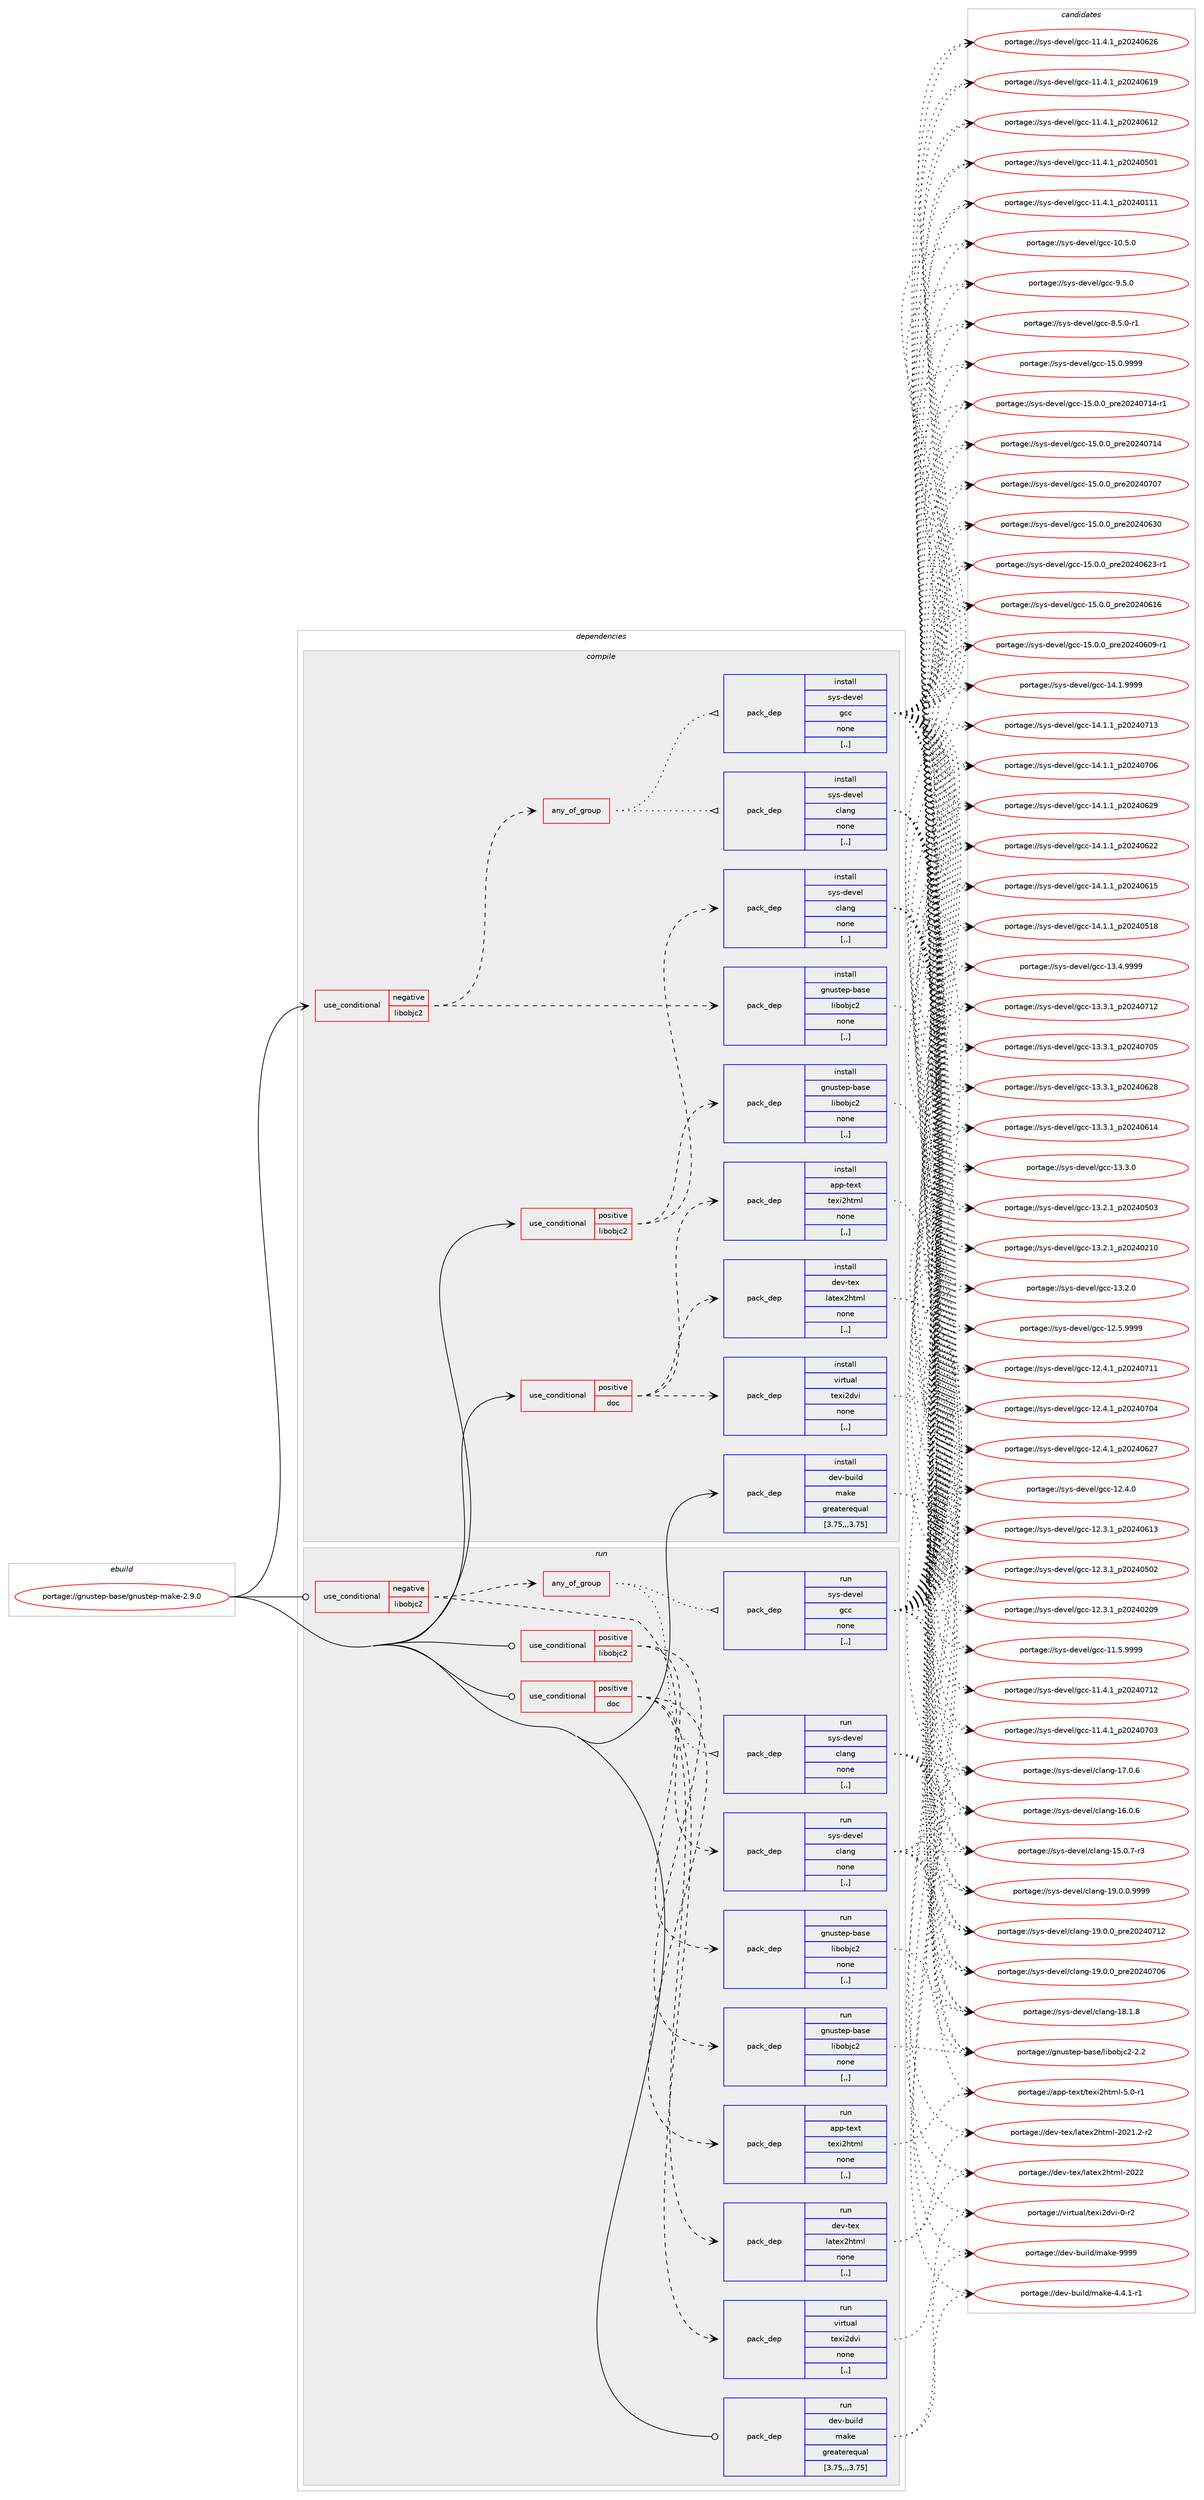 digraph prolog {

# *************
# Graph options
# *************

newrank=true;
concentrate=true;
compound=true;
graph [rankdir=LR,fontname=Helvetica,fontsize=10,ranksep=1.5];#, ranksep=2.5, nodesep=0.2];
edge  [arrowhead=vee];
node  [fontname=Helvetica,fontsize=10];

# **********
# The ebuild
# **********

subgraph cluster_leftcol {
color=gray;
rank=same;
label=<<i>ebuild</i>>;
id [label="portage://gnustep-base/gnustep-make-2.9.0", color=red, width=4, href="../gnustep-base/gnustep-make-2.9.0.svg"];
}

# ****************
# The dependencies
# ****************

subgraph cluster_midcol {
color=gray;
label=<<i>dependencies</i>>;
subgraph cluster_compile {
fillcolor="#eeeeee";
style=filled;
label=<<i>compile</i>>;
subgraph cond65688 {
dependency240575 [label=<<TABLE BORDER="0" CELLBORDER="1" CELLSPACING="0" CELLPADDING="4"><TR><TD ROWSPAN="3" CELLPADDING="10">use_conditional</TD></TR><TR><TD>negative</TD></TR><TR><TD>libobjc2</TD></TR></TABLE>>, shape=none, color=red];
subgraph pack173339 {
dependency240576 [label=<<TABLE BORDER="0" CELLBORDER="1" CELLSPACING="0" CELLPADDING="4" WIDTH="220"><TR><TD ROWSPAN="6" CELLPADDING="30">pack_dep</TD></TR><TR><TD WIDTH="110">install</TD></TR><TR><TD>gnustep-base</TD></TR><TR><TD>libobjc2</TD></TR><TR><TD>none</TD></TR><TR><TD>[,,]</TD></TR></TABLE>>, shape=none, color=blue];
}
dependency240575:e -> dependency240576:w [weight=20,style="dashed",arrowhead="vee"];
subgraph any1388 {
dependency240577 [label=<<TABLE BORDER="0" CELLBORDER="1" CELLSPACING="0" CELLPADDING="4"><TR><TD CELLPADDING="10">any_of_group</TD></TR></TABLE>>, shape=none, color=red];subgraph pack173340 {
dependency240578 [label=<<TABLE BORDER="0" CELLBORDER="1" CELLSPACING="0" CELLPADDING="4" WIDTH="220"><TR><TD ROWSPAN="6" CELLPADDING="30">pack_dep</TD></TR><TR><TD WIDTH="110">install</TD></TR><TR><TD>sys-devel</TD></TR><TR><TD>gcc</TD></TR><TR><TD>none</TD></TR><TR><TD>[,,]</TD></TR></TABLE>>, shape=none, color=blue];
}
dependency240577:e -> dependency240578:w [weight=20,style="dotted",arrowhead="oinv"];
subgraph pack173341 {
dependency240579 [label=<<TABLE BORDER="0" CELLBORDER="1" CELLSPACING="0" CELLPADDING="4" WIDTH="220"><TR><TD ROWSPAN="6" CELLPADDING="30">pack_dep</TD></TR><TR><TD WIDTH="110">install</TD></TR><TR><TD>sys-devel</TD></TR><TR><TD>clang</TD></TR><TR><TD>none</TD></TR><TR><TD>[,,]</TD></TR></TABLE>>, shape=none, color=blue];
}
dependency240577:e -> dependency240579:w [weight=20,style="dotted",arrowhead="oinv"];
}
dependency240575:e -> dependency240577:w [weight=20,style="dashed",arrowhead="vee"];
}
id:e -> dependency240575:w [weight=20,style="solid",arrowhead="vee"];
subgraph cond65689 {
dependency240580 [label=<<TABLE BORDER="0" CELLBORDER="1" CELLSPACING="0" CELLPADDING="4"><TR><TD ROWSPAN="3" CELLPADDING="10">use_conditional</TD></TR><TR><TD>positive</TD></TR><TR><TD>doc</TD></TR></TABLE>>, shape=none, color=red];
subgraph pack173342 {
dependency240581 [label=<<TABLE BORDER="0" CELLBORDER="1" CELLSPACING="0" CELLPADDING="4" WIDTH="220"><TR><TD ROWSPAN="6" CELLPADDING="30">pack_dep</TD></TR><TR><TD WIDTH="110">install</TD></TR><TR><TD>virtual</TD></TR><TR><TD>texi2dvi</TD></TR><TR><TD>none</TD></TR><TR><TD>[,,]</TD></TR></TABLE>>, shape=none, color=blue];
}
dependency240580:e -> dependency240581:w [weight=20,style="dashed",arrowhead="vee"];
subgraph pack173343 {
dependency240582 [label=<<TABLE BORDER="0" CELLBORDER="1" CELLSPACING="0" CELLPADDING="4" WIDTH="220"><TR><TD ROWSPAN="6" CELLPADDING="30">pack_dep</TD></TR><TR><TD WIDTH="110">install</TD></TR><TR><TD>dev-tex</TD></TR><TR><TD>latex2html</TD></TR><TR><TD>none</TD></TR><TR><TD>[,,]</TD></TR></TABLE>>, shape=none, color=blue];
}
dependency240580:e -> dependency240582:w [weight=20,style="dashed",arrowhead="vee"];
subgraph pack173344 {
dependency240583 [label=<<TABLE BORDER="0" CELLBORDER="1" CELLSPACING="0" CELLPADDING="4" WIDTH="220"><TR><TD ROWSPAN="6" CELLPADDING="30">pack_dep</TD></TR><TR><TD WIDTH="110">install</TD></TR><TR><TD>app-text</TD></TR><TR><TD>texi2html</TD></TR><TR><TD>none</TD></TR><TR><TD>[,,]</TD></TR></TABLE>>, shape=none, color=blue];
}
dependency240580:e -> dependency240583:w [weight=20,style="dashed",arrowhead="vee"];
}
id:e -> dependency240580:w [weight=20,style="solid",arrowhead="vee"];
subgraph cond65690 {
dependency240584 [label=<<TABLE BORDER="0" CELLBORDER="1" CELLSPACING="0" CELLPADDING="4"><TR><TD ROWSPAN="3" CELLPADDING="10">use_conditional</TD></TR><TR><TD>positive</TD></TR><TR><TD>libobjc2</TD></TR></TABLE>>, shape=none, color=red];
subgraph pack173345 {
dependency240585 [label=<<TABLE BORDER="0" CELLBORDER="1" CELLSPACING="0" CELLPADDING="4" WIDTH="220"><TR><TD ROWSPAN="6" CELLPADDING="30">pack_dep</TD></TR><TR><TD WIDTH="110">install</TD></TR><TR><TD>gnustep-base</TD></TR><TR><TD>libobjc2</TD></TR><TR><TD>none</TD></TR><TR><TD>[,,]</TD></TR></TABLE>>, shape=none, color=blue];
}
dependency240584:e -> dependency240585:w [weight=20,style="dashed",arrowhead="vee"];
subgraph pack173346 {
dependency240586 [label=<<TABLE BORDER="0" CELLBORDER="1" CELLSPACING="0" CELLPADDING="4" WIDTH="220"><TR><TD ROWSPAN="6" CELLPADDING="30">pack_dep</TD></TR><TR><TD WIDTH="110">install</TD></TR><TR><TD>sys-devel</TD></TR><TR><TD>clang</TD></TR><TR><TD>none</TD></TR><TR><TD>[,,]</TD></TR></TABLE>>, shape=none, color=blue];
}
dependency240584:e -> dependency240586:w [weight=20,style="dashed",arrowhead="vee"];
}
id:e -> dependency240584:w [weight=20,style="solid",arrowhead="vee"];
subgraph pack173347 {
dependency240587 [label=<<TABLE BORDER="0" CELLBORDER="1" CELLSPACING="0" CELLPADDING="4" WIDTH="220"><TR><TD ROWSPAN="6" CELLPADDING="30">pack_dep</TD></TR><TR><TD WIDTH="110">install</TD></TR><TR><TD>dev-build</TD></TR><TR><TD>make</TD></TR><TR><TD>greaterequal</TD></TR><TR><TD>[3.75,,,3.75]</TD></TR></TABLE>>, shape=none, color=blue];
}
id:e -> dependency240587:w [weight=20,style="solid",arrowhead="vee"];
}
subgraph cluster_compileandrun {
fillcolor="#eeeeee";
style=filled;
label=<<i>compile and run</i>>;
}
subgraph cluster_run {
fillcolor="#eeeeee";
style=filled;
label=<<i>run</i>>;
subgraph cond65691 {
dependency240588 [label=<<TABLE BORDER="0" CELLBORDER="1" CELLSPACING="0" CELLPADDING="4"><TR><TD ROWSPAN="3" CELLPADDING="10">use_conditional</TD></TR><TR><TD>negative</TD></TR><TR><TD>libobjc2</TD></TR></TABLE>>, shape=none, color=red];
subgraph pack173348 {
dependency240589 [label=<<TABLE BORDER="0" CELLBORDER="1" CELLSPACING="0" CELLPADDING="4" WIDTH="220"><TR><TD ROWSPAN="6" CELLPADDING="30">pack_dep</TD></TR><TR><TD WIDTH="110">run</TD></TR><TR><TD>gnustep-base</TD></TR><TR><TD>libobjc2</TD></TR><TR><TD>none</TD></TR><TR><TD>[,,]</TD></TR></TABLE>>, shape=none, color=blue];
}
dependency240588:e -> dependency240589:w [weight=20,style="dashed",arrowhead="vee"];
subgraph any1389 {
dependency240590 [label=<<TABLE BORDER="0" CELLBORDER="1" CELLSPACING="0" CELLPADDING="4"><TR><TD CELLPADDING="10">any_of_group</TD></TR></TABLE>>, shape=none, color=red];subgraph pack173349 {
dependency240591 [label=<<TABLE BORDER="0" CELLBORDER="1" CELLSPACING="0" CELLPADDING="4" WIDTH="220"><TR><TD ROWSPAN="6" CELLPADDING="30">pack_dep</TD></TR><TR><TD WIDTH="110">run</TD></TR><TR><TD>sys-devel</TD></TR><TR><TD>gcc</TD></TR><TR><TD>none</TD></TR><TR><TD>[,,]</TD></TR></TABLE>>, shape=none, color=blue];
}
dependency240590:e -> dependency240591:w [weight=20,style="dotted",arrowhead="oinv"];
subgraph pack173350 {
dependency240592 [label=<<TABLE BORDER="0" CELLBORDER="1" CELLSPACING="0" CELLPADDING="4" WIDTH="220"><TR><TD ROWSPAN="6" CELLPADDING="30">pack_dep</TD></TR><TR><TD WIDTH="110">run</TD></TR><TR><TD>sys-devel</TD></TR><TR><TD>clang</TD></TR><TR><TD>none</TD></TR><TR><TD>[,,]</TD></TR></TABLE>>, shape=none, color=blue];
}
dependency240590:e -> dependency240592:w [weight=20,style="dotted",arrowhead="oinv"];
}
dependency240588:e -> dependency240590:w [weight=20,style="dashed",arrowhead="vee"];
}
id:e -> dependency240588:w [weight=20,style="solid",arrowhead="odot"];
subgraph cond65692 {
dependency240593 [label=<<TABLE BORDER="0" CELLBORDER="1" CELLSPACING="0" CELLPADDING="4"><TR><TD ROWSPAN="3" CELLPADDING="10">use_conditional</TD></TR><TR><TD>positive</TD></TR><TR><TD>doc</TD></TR></TABLE>>, shape=none, color=red];
subgraph pack173351 {
dependency240594 [label=<<TABLE BORDER="0" CELLBORDER="1" CELLSPACING="0" CELLPADDING="4" WIDTH="220"><TR><TD ROWSPAN="6" CELLPADDING="30">pack_dep</TD></TR><TR><TD WIDTH="110">run</TD></TR><TR><TD>virtual</TD></TR><TR><TD>texi2dvi</TD></TR><TR><TD>none</TD></TR><TR><TD>[,,]</TD></TR></TABLE>>, shape=none, color=blue];
}
dependency240593:e -> dependency240594:w [weight=20,style="dashed",arrowhead="vee"];
subgraph pack173352 {
dependency240595 [label=<<TABLE BORDER="0" CELLBORDER="1" CELLSPACING="0" CELLPADDING="4" WIDTH="220"><TR><TD ROWSPAN="6" CELLPADDING="30">pack_dep</TD></TR><TR><TD WIDTH="110">run</TD></TR><TR><TD>dev-tex</TD></TR><TR><TD>latex2html</TD></TR><TR><TD>none</TD></TR><TR><TD>[,,]</TD></TR></TABLE>>, shape=none, color=blue];
}
dependency240593:e -> dependency240595:w [weight=20,style="dashed",arrowhead="vee"];
subgraph pack173353 {
dependency240596 [label=<<TABLE BORDER="0" CELLBORDER="1" CELLSPACING="0" CELLPADDING="4" WIDTH="220"><TR><TD ROWSPAN="6" CELLPADDING="30">pack_dep</TD></TR><TR><TD WIDTH="110">run</TD></TR><TR><TD>app-text</TD></TR><TR><TD>texi2html</TD></TR><TR><TD>none</TD></TR><TR><TD>[,,]</TD></TR></TABLE>>, shape=none, color=blue];
}
dependency240593:e -> dependency240596:w [weight=20,style="dashed",arrowhead="vee"];
}
id:e -> dependency240593:w [weight=20,style="solid",arrowhead="odot"];
subgraph cond65693 {
dependency240597 [label=<<TABLE BORDER="0" CELLBORDER="1" CELLSPACING="0" CELLPADDING="4"><TR><TD ROWSPAN="3" CELLPADDING="10">use_conditional</TD></TR><TR><TD>positive</TD></TR><TR><TD>libobjc2</TD></TR></TABLE>>, shape=none, color=red];
subgraph pack173354 {
dependency240598 [label=<<TABLE BORDER="0" CELLBORDER="1" CELLSPACING="0" CELLPADDING="4" WIDTH="220"><TR><TD ROWSPAN="6" CELLPADDING="30">pack_dep</TD></TR><TR><TD WIDTH="110">run</TD></TR><TR><TD>gnustep-base</TD></TR><TR><TD>libobjc2</TD></TR><TR><TD>none</TD></TR><TR><TD>[,,]</TD></TR></TABLE>>, shape=none, color=blue];
}
dependency240597:e -> dependency240598:w [weight=20,style="dashed",arrowhead="vee"];
subgraph pack173355 {
dependency240599 [label=<<TABLE BORDER="0" CELLBORDER="1" CELLSPACING="0" CELLPADDING="4" WIDTH="220"><TR><TD ROWSPAN="6" CELLPADDING="30">pack_dep</TD></TR><TR><TD WIDTH="110">run</TD></TR><TR><TD>sys-devel</TD></TR><TR><TD>clang</TD></TR><TR><TD>none</TD></TR><TR><TD>[,,]</TD></TR></TABLE>>, shape=none, color=blue];
}
dependency240597:e -> dependency240599:w [weight=20,style="dashed",arrowhead="vee"];
}
id:e -> dependency240597:w [weight=20,style="solid",arrowhead="odot"];
subgraph pack173356 {
dependency240600 [label=<<TABLE BORDER="0" CELLBORDER="1" CELLSPACING="0" CELLPADDING="4" WIDTH="220"><TR><TD ROWSPAN="6" CELLPADDING="30">pack_dep</TD></TR><TR><TD WIDTH="110">run</TD></TR><TR><TD>dev-build</TD></TR><TR><TD>make</TD></TR><TR><TD>greaterequal</TD></TR><TR><TD>[3.75,,,3.75]</TD></TR></TABLE>>, shape=none, color=blue];
}
id:e -> dependency240600:w [weight=20,style="solid",arrowhead="odot"];
}
}

# **************
# The candidates
# **************

subgraph cluster_choices {
rank=same;
color=gray;
label=<<i>candidates</i>>;

subgraph choice173339 {
color=black;
nodesep=1;
choice103110117115116101112459897115101471081059811198106995045504650 [label="portage://gnustep-base/libobjc2-2.2", color=red, width=4,href="../gnustep-base/libobjc2-2.2.svg"];
dependency240576:e -> choice103110117115116101112459897115101471081059811198106995045504650:w [style=dotted,weight="100"];
}
subgraph choice173340 {
color=black;
nodesep=1;
choice1151211154510010111810110847103999945495346484657575757 [label="portage://sys-devel/gcc-15.0.9999", color=red, width=4,href="../sys-devel/gcc-15.0.9999.svg"];
choice11512111545100101118101108471039999454953464846489511211410150485052485549524511449 [label="portage://sys-devel/gcc-15.0.0_pre20240714-r1", color=red, width=4,href="../sys-devel/gcc-15.0.0_pre20240714-r1.svg"];
choice1151211154510010111810110847103999945495346484648951121141015048505248554952 [label="portage://sys-devel/gcc-15.0.0_pre20240714", color=red, width=4,href="../sys-devel/gcc-15.0.0_pre20240714.svg"];
choice1151211154510010111810110847103999945495346484648951121141015048505248554855 [label="portage://sys-devel/gcc-15.0.0_pre20240707", color=red, width=4,href="../sys-devel/gcc-15.0.0_pre20240707.svg"];
choice1151211154510010111810110847103999945495346484648951121141015048505248545148 [label="portage://sys-devel/gcc-15.0.0_pre20240630", color=red, width=4,href="../sys-devel/gcc-15.0.0_pre20240630.svg"];
choice11512111545100101118101108471039999454953464846489511211410150485052485450514511449 [label="portage://sys-devel/gcc-15.0.0_pre20240623-r1", color=red, width=4,href="../sys-devel/gcc-15.0.0_pre20240623-r1.svg"];
choice1151211154510010111810110847103999945495346484648951121141015048505248544954 [label="portage://sys-devel/gcc-15.0.0_pre20240616", color=red, width=4,href="../sys-devel/gcc-15.0.0_pre20240616.svg"];
choice11512111545100101118101108471039999454953464846489511211410150485052485448574511449 [label="portage://sys-devel/gcc-15.0.0_pre20240609-r1", color=red, width=4,href="../sys-devel/gcc-15.0.0_pre20240609-r1.svg"];
choice1151211154510010111810110847103999945495246494657575757 [label="portage://sys-devel/gcc-14.1.9999", color=red, width=4,href="../sys-devel/gcc-14.1.9999.svg"];
choice1151211154510010111810110847103999945495246494649951125048505248554951 [label="portage://sys-devel/gcc-14.1.1_p20240713", color=red, width=4,href="../sys-devel/gcc-14.1.1_p20240713.svg"];
choice1151211154510010111810110847103999945495246494649951125048505248554854 [label="portage://sys-devel/gcc-14.1.1_p20240706", color=red, width=4,href="../sys-devel/gcc-14.1.1_p20240706.svg"];
choice1151211154510010111810110847103999945495246494649951125048505248545057 [label="portage://sys-devel/gcc-14.1.1_p20240629", color=red, width=4,href="../sys-devel/gcc-14.1.1_p20240629.svg"];
choice1151211154510010111810110847103999945495246494649951125048505248545050 [label="portage://sys-devel/gcc-14.1.1_p20240622", color=red, width=4,href="../sys-devel/gcc-14.1.1_p20240622.svg"];
choice1151211154510010111810110847103999945495246494649951125048505248544953 [label="portage://sys-devel/gcc-14.1.1_p20240615", color=red, width=4,href="../sys-devel/gcc-14.1.1_p20240615.svg"];
choice1151211154510010111810110847103999945495246494649951125048505248534956 [label="portage://sys-devel/gcc-14.1.1_p20240518", color=red, width=4,href="../sys-devel/gcc-14.1.1_p20240518.svg"];
choice1151211154510010111810110847103999945495146524657575757 [label="portage://sys-devel/gcc-13.4.9999", color=red, width=4,href="../sys-devel/gcc-13.4.9999.svg"];
choice1151211154510010111810110847103999945495146514649951125048505248554950 [label="portage://sys-devel/gcc-13.3.1_p20240712", color=red, width=4,href="../sys-devel/gcc-13.3.1_p20240712.svg"];
choice1151211154510010111810110847103999945495146514649951125048505248554853 [label="portage://sys-devel/gcc-13.3.1_p20240705", color=red, width=4,href="../sys-devel/gcc-13.3.1_p20240705.svg"];
choice1151211154510010111810110847103999945495146514649951125048505248545056 [label="portage://sys-devel/gcc-13.3.1_p20240628", color=red, width=4,href="../sys-devel/gcc-13.3.1_p20240628.svg"];
choice1151211154510010111810110847103999945495146514649951125048505248544952 [label="portage://sys-devel/gcc-13.3.1_p20240614", color=red, width=4,href="../sys-devel/gcc-13.3.1_p20240614.svg"];
choice1151211154510010111810110847103999945495146514648 [label="portage://sys-devel/gcc-13.3.0", color=red, width=4,href="../sys-devel/gcc-13.3.0.svg"];
choice1151211154510010111810110847103999945495146504649951125048505248534851 [label="portage://sys-devel/gcc-13.2.1_p20240503", color=red, width=4,href="../sys-devel/gcc-13.2.1_p20240503.svg"];
choice1151211154510010111810110847103999945495146504649951125048505248504948 [label="portage://sys-devel/gcc-13.2.1_p20240210", color=red, width=4,href="../sys-devel/gcc-13.2.1_p20240210.svg"];
choice1151211154510010111810110847103999945495146504648 [label="portage://sys-devel/gcc-13.2.0", color=red, width=4,href="../sys-devel/gcc-13.2.0.svg"];
choice1151211154510010111810110847103999945495046534657575757 [label="portage://sys-devel/gcc-12.5.9999", color=red, width=4,href="../sys-devel/gcc-12.5.9999.svg"];
choice1151211154510010111810110847103999945495046524649951125048505248554949 [label="portage://sys-devel/gcc-12.4.1_p20240711", color=red, width=4,href="../sys-devel/gcc-12.4.1_p20240711.svg"];
choice1151211154510010111810110847103999945495046524649951125048505248554852 [label="portage://sys-devel/gcc-12.4.1_p20240704", color=red, width=4,href="../sys-devel/gcc-12.4.1_p20240704.svg"];
choice1151211154510010111810110847103999945495046524649951125048505248545055 [label="portage://sys-devel/gcc-12.4.1_p20240627", color=red, width=4,href="../sys-devel/gcc-12.4.1_p20240627.svg"];
choice1151211154510010111810110847103999945495046524648 [label="portage://sys-devel/gcc-12.4.0", color=red, width=4,href="../sys-devel/gcc-12.4.0.svg"];
choice1151211154510010111810110847103999945495046514649951125048505248544951 [label="portage://sys-devel/gcc-12.3.1_p20240613", color=red, width=4,href="../sys-devel/gcc-12.3.1_p20240613.svg"];
choice1151211154510010111810110847103999945495046514649951125048505248534850 [label="portage://sys-devel/gcc-12.3.1_p20240502", color=red, width=4,href="../sys-devel/gcc-12.3.1_p20240502.svg"];
choice1151211154510010111810110847103999945495046514649951125048505248504857 [label="portage://sys-devel/gcc-12.3.1_p20240209", color=red, width=4,href="../sys-devel/gcc-12.3.1_p20240209.svg"];
choice1151211154510010111810110847103999945494946534657575757 [label="portage://sys-devel/gcc-11.5.9999", color=red, width=4,href="../sys-devel/gcc-11.5.9999.svg"];
choice1151211154510010111810110847103999945494946524649951125048505248554950 [label="portage://sys-devel/gcc-11.4.1_p20240712", color=red, width=4,href="../sys-devel/gcc-11.4.1_p20240712.svg"];
choice1151211154510010111810110847103999945494946524649951125048505248554851 [label="portage://sys-devel/gcc-11.4.1_p20240703", color=red, width=4,href="../sys-devel/gcc-11.4.1_p20240703.svg"];
choice1151211154510010111810110847103999945494946524649951125048505248545054 [label="portage://sys-devel/gcc-11.4.1_p20240626", color=red, width=4,href="../sys-devel/gcc-11.4.1_p20240626.svg"];
choice1151211154510010111810110847103999945494946524649951125048505248544957 [label="portage://sys-devel/gcc-11.4.1_p20240619", color=red, width=4,href="../sys-devel/gcc-11.4.1_p20240619.svg"];
choice1151211154510010111810110847103999945494946524649951125048505248544950 [label="portage://sys-devel/gcc-11.4.1_p20240612", color=red, width=4,href="../sys-devel/gcc-11.4.1_p20240612.svg"];
choice1151211154510010111810110847103999945494946524649951125048505248534849 [label="portage://sys-devel/gcc-11.4.1_p20240501", color=red, width=4,href="../sys-devel/gcc-11.4.1_p20240501.svg"];
choice1151211154510010111810110847103999945494946524649951125048505248494949 [label="portage://sys-devel/gcc-11.4.1_p20240111", color=red, width=4,href="../sys-devel/gcc-11.4.1_p20240111.svg"];
choice1151211154510010111810110847103999945494846534648 [label="portage://sys-devel/gcc-10.5.0", color=red, width=4,href="../sys-devel/gcc-10.5.0.svg"];
choice11512111545100101118101108471039999455746534648 [label="portage://sys-devel/gcc-9.5.0", color=red, width=4,href="../sys-devel/gcc-9.5.0.svg"];
choice115121115451001011181011084710399994556465346484511449 [label="portage://sys-devel/gcc-8.5.0-r1", color=red, width=4,href="../sys-devel/gcc-8.5.0-r1.svg"];
dependency240578:e -> choice1151211154510010111810110847103999945495346484657575757:w [style=dotted,weight="100"];
dependency240578:e -> choice11512111545100101118101108471039999454953464846489511211410150485052485549524511449:w [style=dotted,weight="100"];
dependency240578:e -> choice1151211154510010111810110847103999945495346484648951121141015048505248554952:w [style=dotted,weight="100"];
dependency240578:e -> choice1151211154510010111810110847103999945495346484648951121141015048505248554855:w [style=dotted,weight="100"];
dependency240578:e -> choice1151211154510010111810110847103999945495346484648951121141015048505248545148:w [style=dotted,weight="100"];
dependency240578:e -> choice11512111545100101118101108471039999454953464846489511211410150485052485450514511449:w [style=dotted,weight="100"];
dependency240578:e -> choice1151211154510010111810110847103999945495346484648951121141015048505248544954:w [style=dotted,weight="100"];
dependency240578:e -> choice11512111545100101118101108471039999454953464846489511211410150485052485448574511449:w [style=dotted,weight="100"];
dependency240578:e -> choice1151211154510010111810110847103999945495246494657575757:w [style=dotted,weight="100"];
dependency240578:e -> choice1151211154510010111810110847103999945495246494649951125048505248554951:w [style=dotted,weight="100"];
dependency240578:e -> choice1151211154510010111810110847103999945495246494649951125048505248554854:w [style=dotted,weight="100"];
dependency240578:e -> choice1151211154510010111810110847103999945495246494649951125048505248545057:w [style=dotted,weight="100"];
dependency240578:e -> choice1151211154510010111810110847103999945495246494649951125048505248545050:w [style=dotted,weight="100"];
dependency240578:e -> choice1151211154510010111810110847103999945495246494649951125048505248544953:w [style=dotted,weight="100"];
dependency240578:e -> choice1151211154510010111810110847103999945495246494649951125048505248534956:w [style=dotted,weight="100"];
dependency240578:e -> choice1151211154510010111810110847103999945495146524657575757:w [style=dotted,weight="100"];
dependency240578:e -> choice1151211154510010111810110847103999945495146514649951125048505248554950:w [style=dotted,weight="100"];
dependency240578:e -> choice1151211154510010111810110847103999945495146514649951125048505248554853:w [style=dotted,weight="100"];
dependency240578:e -> choice1151211154510010111810110847103999945495146514649951125048505248545056:w [style=dotted,weight="100"];
dependency240578:e -> choice1151211154510010111810110847103999945495146514649951125048505248544952:w [style=dotted,weight="100"];
dependency240578:e -> choice1151211154510010111810110847103999945495146514648:w [style=dotted,weight="100"];
dependency240578:e -> choice1151211154510010111810110847103999945495146504649951125048505248534851:w [style=dotted,weight="100"];
dependency240578:e -> choice1151211154510010111810110847103999945495146504649951125048505248504948:w [style=dotted,weight="100"];
dependency240578:e -> choice1151211154510010111810110847103999945495146504648:w [style=dotted,weight="100"];
dependency240578:e -> choice1151211154510010111810110847103999945495046534657575757:w [style=dotted,weight="100"];
dependency240578:e -> choice1151211154510010111810110847103999945495046524649951125048505248554949:w [style=dotted,weight="100"];
dependency240578:e -> choice1151211154510010111810110847103999945495046524649951125048505248554852:w [style=dotted,weight="100"];
dependency240578:e -> choice1151211154510010111810110847103999945495046524649951125048505248545055:w [style=dotted,weight="100"];
dependency240578:e -> choice1151211154510010111810110847103999945495046524648:w [style=dotted,weight="100"];
dependency240578:e -> choice1151211154510010111810110847103999945495046514649951125048505248544951:w [style=dotted,weight="100"];
dependency240578:e -> choice1151211154510010111810110847103999945495046514649951125048505248534850:w [style=dotted,weight="100"];
dependency240578:e -> choice1151211154510010111810110847103999945495046514649951125048505248504857:w [style=dotted,weight="100"];
dependency240578:e -> choice1151211154510010111810110847103999945494946534657575757:w [style=dotted,weight="100"];
dependency240578:e -> choice1151211154510010111810110847103999945494946524649951125048505248554950:w [style=dotted,weight="100"];
dependency240578:e -> choice1151211154510010111810110847103999945494946524649951125048505248554851:w [style=dotted,weight="100"];
dependency240578:e -> choice1151211154510010111810110847103999945494946524649951125048505248545054:w [style=dotted,weight="100"];
dependency240578:e -> choice1151211154510010111810110847103999945494946524649951125048505248544957:w [style=dotted,weight="100"];
dependency240578:e -> choice1151211154510010111810110847103999945494946524649951125048505248544950:w [style=dotted,weight="100"];
dependency240578:e -> choice1151211154510010111810110847103999945494946524649951125048505248534849:w [style=dotted,weight="100"];
dependency240578:e -> choice1151211154510010111810110847103999945494946524649951125048505248494949:w [style=dotted,weight="100"];
dependency240578:e -> choice1151211154510010111810110847103999945494846534648:w [style=dotted,weight="100"];
dependency240578:e -> choice11512111545100101118101108471039999455746534648:w [style=dotted,weight="100"];
dependency240578:e -> choice115121115451001011181011084710399994556465346484511449:w [style=dotted,weight="100"];
}
subgraph choice173341 {
color=black;
nodesep=1;
choice11512111545100101118101108479910897110103454957464846484657575757 [label="portage://sys-devel/clang-19.0.0.9999", color=red, width=4,href="../sys-devel/clang-19.0.0.9999.svg"];
choice1151211154510010111810110847991089711010345495746484648951121141015048505248554950 [label="portage://sys-devel/clang-19.0.0_pre20240712", color=red, width=4,href="../sys-devel/clang-19.0.0_pre20240712.svg"];
choice1151211154510010111810110847991089711010345495746484648951121141015048505248554854 [label="portage://sys-devel/clang-19.0.0_pre20240706", color=red, width=4,href="../sys-devel/clang-19.0.0_pre20240706.svg"];
choice1151211154510010111810110847991089711010345495646494656 [label="portage://sys-devel/clang-18.1.8", color=red, width=4,href="../sys-devel/clang-18.1.8.svg"];
choice1151211154510010111810110847991089711010345495546484654 [label="portage://sys-devel/clang-17.0.6", color=red, width=4,href="../sys-devel/clang-17.0.6.svg"];
choice1151211154510010111810110847991089711010345495446484654 [label="portage://sys-devel/clang-16.0.6", color=red, width=4,href="../sys-devel/clang-16.0.6.svg"];
choice11512111545100101118101108479910897110103454953464846554511451 [label="portage://sys-devel/clang-15.0.7-r3", color=red, width=4,href="../sys-devel/clang-15.0.7-r3.svg"];
dependency240579:e -> choice11512111545100101118101108479910897110103454957464846484657575757:w [style=dotted,weight="100"];
dependency240579:e -> choice1151211154510010111810110847991089711010345495746484648951121141015048505248554950:w [style=dotted,weight="100"];
dependency240579:e -> choice1151211154510010111810110847991089711010345495746484648951121141015048505248554854:w [style=dotted,weight="100"];
dependency240579:e -> choice1151211154510010111810110847991089711010345495646494656:w [style=dotted,weight="100"];
dependency240579:e -> choice1151211154510010111810110847991089711010345495546484654:w [style=dotted,weight="100"];
dependency240579:e -> choice1151211154510010111810110847991089711010345495446484654:w [style=dotted,weight="100"];
dependency240579:e -> choice11512111545100101118101108479910897110103454953464846554511451:w [style=dotted,weight="100"];
}
subgraph choice173342 {
color=black;
nodesep=1;
choice11810511411611797108471161011201055010011810545484511450 [label="portage://virtual/texi2dvi-0-r2", color=red, width=4,href="../virtual/texi2dvi-0-r2.svg"];
dependency240581:e -> choice11810511411611797108471161011201055010011810545484511450:w [style=dotted,weight="100"];
}
subgraph choice173343 {
color=black;
nodesep=1;
choice100101118451161011204710897116101120501041161091084550485050 [label="portage://dev-tex/latex2html-2022", color=red, width=4,href="../dev-tex/latex2html-2022.svg"];
choice10010111845116101120471089711610112050104116109108455048504946504511450 [label="portage://dev-tex/latex2html-2021.2-r2", color=red, width=4,href="../dev-tex/latex2html-2021.2-r2.svg"];
dependency240582:e -> choice100101118451161011204710897116101120501041161091084550485050:w [style=dotted,weight="100"];
dependency240582:e -> choice10010111845116101120471089711610112050104116109108455048504946504511450:w [style=dotted,weight="100"];
}
subgraph choice173344 {
color=black;
nodesep=1;
choice97112112451161011201164711610112010550104116109108455346484511449 [label="portage://app-text/texi2html-5.0-r1", color=red, width=4,href="../app-text/texi2html-5.0-r1.svg"];
dependency240583:e -> choice97112112451161011201164711610112010550104116109108455346484511449:w [style=dotted,weight="100"];
}
subgraph choice173345 {
color=black;
nodesep=1;
choice103110117115116101112459897115101471081059811198106995045504650 [label="portage://gnustep-base/libobjc2-2.2", color=red, width=4,href="../gnustep-base/libobjc2-2.2.svg"];
dependency240585:e -> choice103110117115116101112459897115101471081059811198106995045504650:w [style=dotted,weight="100"];
}
subgraph choice173346 {
color=black;
nodesep=1;
choice11512111545100101118101108479910897110103454957464846484657575757 [label="portage://sys-devel/clang-19.0.0.9999", color=red, width=4,href="../sys-devel/clang-19.0.0.9999.svg"];
choice1151211154510010111810110847991089711010345495746484648951121141015048505248554950 [label="portage://sys-devel/clang-19.0.0_pre20240712", color=red, width=4,href="../sys-devel/clang-19.0.0_pre20240712.svg"];
choice1151211154510010111810110847991089711010345495746484648951121141015048505248554854 [label="portage://sys-devel/clang-19.0.0_pre20240706", color=red, width=4,href="../sys-devel/clang-19.0.0_pre20240706.svg"];
choice1151211154510010111810110847991089711010345495646494656 [label="portage://sys-devel/clang-18.1.8", color=red, width=4,href="../sys-devel/clang-18.1.8.svg"];
choice1151211154510010111810110847991089711010345495546484654 [label="portage://sys-devel/clang-17.0.6", color=red, width=4,href="../sys-devel/clang-17.0.6.svg"];
choice1151211154510010111810110847991089711010345495446484654 [label="portage://sys-devel/clang-16.0.6", color=red, width=4,href="../sys-devel/clang-16.0.6.svg"];
choice11512111545100101118101108479910897110103454953464846554511451 [label="portage://sys-devel/clang-15.0.7-r3", color=red, width=4,href="../sys-devel/clang-15.0.7-r3.svg"];
dependency240586:e -> choice11512111545100101118101108479910897110103454957464846484657575757:w [style=dotted,weight="100"];
dependency240586:e -> choice1151211154510010111810110847991089711010345495746484648951121141015048505248554950:w [style=dotted,weight="100"];
dependency240586:e -> choice1151211154510010111810110847991089711010345495746484648951121141015048505248554854:w [style=dotted,weight="100"];
dependency240586:e -> choice1151211154510010111810110847991089711010345495646494656:w [style=dotted,weight="100"];
dependency240586:e -> choice1151211154510010111810110847991089711010345495546484654:w [style=dotted,weight="100"];
dependency240586:e -> choice1151211154510010111810110847991089711010345495446484654:w [style=dotted,weight="100"];
dependency240586:e -> choice11512111545100101118101108479910897110103454953464846554511451:w [style=dotted,weight="100"];
}
subgraph choice173347 {
color=black;
nodesep=1;
choice100101118459811710510810047109971071014557575757 [label="portage://dev-build/make-9999", color=red, width=4,href="../dev-build/make-9999.svg"];
choice100101118459811710510810047109971071014552465246494511449 [label="portage://dev-build/make-4.4.1-r1", color=red, width=4,href="../dev-build/make-4.4.1-r1.svg"];
dependency240587:e -> choice100101118459811710510810047109971071014557575757:w [style=dotted,weight="100"];
dependency240587:e -> choice100101118459811710510810047109971071014552465246494511449:w [style=dotted,weight="100"];
}
subgraph choice173348 {
color=black;
nodesep=1;
choice103110117115116101112459897115101471081059811198106995045504650 [label="portage://gnustep-base/libobjc2-2.2", color=red, width=4,href="../gnustep-base/libobjc2-2.2.svg"];
dependency240589:e -> choice103110117115116101112459897115101471081059811198106995045504650:w [style=dotted,weight="100"];
}
subgraph choice173349 {
color=black;
nodesep=1;
choice1151211154510010111810110847103999945495346484657575757 [label="portage://sys-devel/gcc-15.0.9999", color=red, width=4,href="../sys-devel/gcc-15.0.9999.svg"];
choice11512111545100101118101108471039999454953464846489511211410150485052485549524511449 [label="portage://sys-devel/gcc-15.0.0_pre20240714-r1", color=red, width=4,href="../sys-devel/gcc-15.0.0_pre20240714-r1.svg"];
choice1151211154510010111810110847103999945495346484648951121141015048505248554952 [label="portage://sys-devel/gcc-15.0.0_pre20240714", color=red, width=4,href="../sys-devel/gcc-15.0.0_pre20240714.svg"];
choice1151211154510010111810110847103999945495346484648951121141015048505248554855 [label="portage://sys-devel/gcc-15.0.0_pre20240707", color=red, width=4,href="../sys-devel/gcc-15.0.0_pre20240707.svg"];
choice1151211154510010111810110847103999945495346484648951121141015048505248545148 [label="portage://sys-devel/gcc-15.0.0_pre20240630", color=red, width=4,href="../sys-devel/gcc-15.0.0_pre20240630.svg"];
choice11512111545100101118101108471039999454953464846489511211410150485052485450514511449 [label="portage://sys-devel/gcc-15.0.0_pre20240623-r1", color=red, width=4,href="../sys-devel/gcc-15.0.0_pre20240623-r1.svg"];
choice1151211154510010111810110847103999945495346484648951121141015048505248544954 [label="portage://sys-devel/gcc-15.0.0_pre20240616", color=red, width=4,href="../sys-devel/gcc-15.0.0_pre20240616.svg"];
choice11512111545100101118101108471039999454953464846489511211410150485052485448574511449 [label="portage://sys-devel/gcc-15.0.0_pre20240609-r1", color=red, width=4,href="../sys-devel/gcc-15.0.0_pre20240609-r1.svg"];
choice1151211154510010111810110847103999945495246494657575757 [label="portage://sys-devel/gcc-14.1.9999", color=red, width=4,href="../sys-devel/gcc-14.1.9999.svg"];
choice1151211154510010111810110847103999945495246494649951125048505248554951 [label="portage://sys-devel/gcc-14.1.1_p20240713", color=red, width=4,href="../sys-devel/gcc-14.1.1_p20240713.svg"];
choice1151211154510010111810110847103999945495246494649951125048505248554854 [label="portage://sys-devel/gcc-14.1.1_p20240706", color=red, width=4,href="../sys-devel/gcc-14.1.1_p20240706.svg"];
choice1151211154510010111810110847103999945495246494649951125048505248545057 [label="portage://sys-devel/gcc-14.1.1_p20240629", color=red, width=4,href="../sys-devel/gcc-14.1.1_p20240629.svg"];
choice1151211154510010111810110847103999945495246494649951125048505248545050 [label="portage://sys-devel/gcc-14.1.1_p20240622", color=red, width=4,href="../sys-devel/gcc-14.1.1_p20240622.svg"];
choice1151211154510010111810110847103999945495246494649951125048505248544953 [label="portage://sys-devel/gcc-14.1.1_p20240615", color=red, width=4,href="../sys-devel/gcc-14.1.1_p20240615.svg"];
choice1151211154510010111810110847103999945495246494649951125048505248534956 [label="portage://sys-devel/gcc-14.1.1_p20240518", color=red, width=4,href="../sys-devel/gcc-14.1.1_p20240518.svg"];
choice1151211154510010111810110847103999945495146524657575757 [label="portage://sys-devel/gcc-13.4.9999", color=red, width=4,href="../sys-devel/gcc-13.4.9999.svg"];
choice1151211154510010111810110847103999945495146514649951125048505248554950 [label="portage://sys-devel/gcc-13.3.1_p20240712", color=red, width=4,href="../sys-devel/gcc-13.3.1_p20240712.svg"];
choice1151211154510010111810110847103999945495146514649951125048505248554853 [label="portage://sys-devel/gcc-13.3.1_p20240705", color=red, width=4,href="../sys-devel/gcc-13.3.1_p20240705.svg"];
choice1151211154510010111810110847103999945495146514649951125048505248545056 [label="portage://sys-devel/gcc-13.3.1_p20240628", color=red, width=4,href="../sys-devel/gcc-13.3.1_p20240628.svg"];
choice1151211154510010111810110847103999945495146514649951125048505248544952 [label="portage://sys-devel/gcc-13.3.1_p20240614", color=red, width=4,href="../sys-devel/gcc-13.3.1_p20240614.svg"];
choice1151211154510010111810110847103999945495146514648 [label="portage://sys-devel/gcc-13.3.0", color=red, width=4,href="../sys-devel/gcc-13.3.0.svg"];
choice1151211154510010111810110847103999945495146504649951125048505248534851 [label="portage://sys-devel/gcc-13.2.1_p20240503", color=red, width=4,href="../sys-devel/gcc-13.2.1_p20240503.svg"];
choice1151211154510010111810110847103999945495146504649951125048505248504948 [label="portage://sys-devel/gcc-13.2.1_p20240210", color=red, width=4,href="../sys-devel/gcc-13.2.1_p20240210.svg"];
choice1151211154510010111810110847103999945495146504648 [label="portage://sys-devel/gcc-13.2.0", color=red, width=4,href="../sys-devel/gcc-13.2.0.svg"];
choice1151211154510010111810110847103999945495046534657575757 [label="portage://sys-devel/gcc-12.5.9999", color=red, width=4,href="../sys-devel/gcc-12.5.9999.svg"];
choice1151211154510010111810110847103999945495046524649951125048505248554949 [label="portage://sys-devel/gcc-12.4.1_p20240711", color=red, width=4,href="../sys-devel/gcc-12.4.1_p20240711.svg"];
choice1151211154510010111810110847103999945495046524649951125048505248554852 [label="portage://sys-devel/gcc-12.4.1_p20240704", color=red, width=4,href="../sys-devel/gcc-12.4.1_p20240704.svg"];
choice1151211154510010111810110847103999945495046524649951125048505248545055 [label="portage://sys-devel/gcc-12.4.1_p20240627", color=red, width=4,href="../sys-devel/gcc-12.4.1_p20240627.svg"];
choice1151211154510010111810110847103999945495046524648 [label="portage://sys-devel/gcc-12.4.0", color=red, width=4,href="../sys-devel/gcc-12.4.0.svg"];
choice1151211154510010111810110847103999945495046514649951125048505248544951 [label="portage://sys-devel/gcc-12.3.1_p20240613", color=red, width=4,href="../sys-devel/gcc-12.3.1_p20240613.svg"];
choice1151211154510010111810110847103999945495046514649951125048505248534850 [label="portage://sys-devel/gcc-12.3.1_p20240502", color=red, width=4,href="../sys-devel/gcc-12.3.1_p20240502.svg"];
choice1151211154510010111810110847103999945495046514649951125048505248504857 [label="portage://sys-devel/gcc-12.3.1_p20240209", color=red, width=4,href="../sys-devel/gcc-12.3.1_p20240209.svg"];
choice1151211154510010111810110847103999945494946534657575757 [label="portage://sys-devel/gcc-11.5.9999", color=red, width=4,href="../sys-devel/gcc-11.5.9999.svg"];
choice1151211154510010111810110847103999945494946524649951125048505248554950 [label="portage://sys-devel/gcc-11.4.1_p20240712", color=red, width=4,href="../sys-devel/gcc-11.4.1_p20240712.svg"];
choice1151211154510010111810110847103999945494946524649951125048505248554851 [label="portage://sys-devel/gcc-11.4.1_p20240703", color=red, width=4,href="../sys-devel/gcc-11.4.1_p20240703.svg"];
choice1151211154510010111810110847103999945494946524649951125048505248545054 [label="portage://sys-devel/gcc-11.4.1_p20240626", color=red, width=4,href="../sys-devel/gcc-11.4.1_p20240626.svg"];
choice1151211154510010111810110847103999945494946524649951125048505248544957 [label="portage://sys-devel/gcc-11.4.1_p20240619", color=red, width=4,href="../sys-devel/gcc-11.4.1_p20240619.svg"];
choice1151211154510010111810110847103999945494946524649951125048505248544950 [label="portage://sys-devel/gcc-11.4.1_p20240612", color=red, width=4,href="../sys-devel/gcc-11.4.1_p20240612.svg"];
choice1151211154510010111810110847103999945494946524649951125048505248534849 [label="portage://sys-devel/gcc-11.4.1_p20240501", color=red, width=4,href="../sys-devel/gcc-11.4.1_p20240501.svg"];
choice1151211154510010111810110847103999945494946524649951125048505248494949 [label="portage://sys-devel/gcc-11.4.1_p20240111", color=red, width=4,href="../sys-devel/gcc-11.4.1_p20240111.svg"];
choice1151211154510010111810110847103999945494846534648 [label="portage://sys-devel/gcc-10.5.0", color=red, width=4,href="../sys-devel/gcc-10.5.0.svg"];
choice11512111545100101118101108471039999455746534648 [label="portage://sys-devel/gcc-9.5.0", color=red, width=4,href="../sys-devel/gcc-9.5.0.svg"];
choice115121115451001011181011084710399994556465346484511449 [label="portage://sys-devel/gcc-8.5.0-r1", color=red, width=4,href="../sys-devel/gcc-8.5.0-r1.svg"];
dependency240591:e -> choice1151211154510010111810110847103999945495346484657575757:w [style=dotted,weight="100"];
dependency240591:e -> choice11512111545100101118101108471039999454953464846489511211410150485052485549524511449:w [style=dotted,weight="100"];
dependency240591:e -> choice1151211154510010111810110847103999945495346484648951121141015048505248554952:w [style=dotted,weight="100"];
dependency240591:e -> choice1151211154510010111810110847103999945495346484648951121141015048505248554855:w [style=dotted,weight="100"];
dependency240591:e -> choice1151211154510010111810110847103999945495346484648951121141015048505248545148:w [style=dotted,weight="100"];
dependency240591:e -> choice11512111545100101118101108471039999454953464846489511211410150485052485450514511449:w [style=dotted,weight="100"];
dependency240591:e -> choice1151211154510010111810110847103999945495346484648951121141015048505248544954:w [style=dotted,weight="100"];
dependency240591:e -> choice11512111545100101118101108471039999454953464846489511211410150485052485448574511449:w [style=dotted,weight="100"];
dependency240591:e -> choice1151211154510010111810110847103999945495246494657575757:w [style=dotted,weight="100"];
dependency240591:e -> choice1151211154510010111810110847103999945495246494649951125048505248554951:w [style=dotted,weight="100"];
dependency240591:e -> choice1151211154510010111810110847103999945495246494649951125048505248554854:w [style=dotted,weight="100"];
dependency240591:e -> choice1151211154510010111810110847103999945495246494649951125048505248545057:w [style=dotted,weight="100"];
dependency240591:e -> choice1151211154510010111810110847103999945495246494649951125048505248545050:w [style=dotted,weight="100"];
dependency240591:e -> choice1151211154510010111810110847103999945495246494649951125048505248544953:w [style=dotted,weight="100"];
dependency240591:e -> choice1151211154510010111810110847103999945495246494649951125048505248534956:w [style=dotted,weight="100"];
dependency240591:e -> choice1151211154510010111810110847103999945495146524657575757:w [style=dotted,weight="100"];
dependency240591:e -> choice1151211154510010111810110847103999945495146514649951125048505248554950:w [style=dotted,weight="100"];
dependency240591:e -> choice1151211154510010111810110847103999945495146514649951125048505248554853:w [style=dotted,weight="100"];
dependency240591:e -> choice1151211154510010111810110847103999945495146514649951125048505248545056:w [style=dotted,weight="100"];
dependency240591:e -> choice1151211154510010111810110847103999945495146514649951125048505248544952:w [style=dotted,weight="100"];
dependency240591:e -> choice1151211154510010111810110847103999945495146514648:w [style=dotted,weight="100"];
dependency240591:e -> choice1151211154510010111810110847103999945495146504649951125048505248534851:w [style=dotted,weight="100"];
dependency240591:e -> choice1151211154510010111810110847103999945495146504649951125048505248504948:w [style=dotted,weight="100"];
dependency240591:e -> choice1151211154510010111810110847103999945495146504648:w [style=dotted,weight="100"];
dependency240591:e -> choice1151211154510010111810110847103999945495046534657575757:w [style=dotted,weight="100"];
dependency240591:e -> choice1151211154510010111810110847103999945495046524649951125048505248554949:w [style=dotted,weight="100"];
dependency240591:e -> choice1151211154510010111810110847103999945495046524649951125048505248554852:w [style=dotted,weight="100"];
dependency240591:e -> choice1151211154510010111810110847103999945495046524649951125048505248545055:w [style=dotted,weight="100"];
dependency240591:e -> choice1151211154510010111810110847103999945495046524648:w [style=dotted,weight="100"];
dependency240591:e -> choice1151211154510010111810110847103999945495046514649951125048505248544951:w [style=dotted,weight="100"];
dependency240591:e -> choice1151211154510010111810110847103999945495046514649951125048505248534850:w [style=dotted,weight="100"];
dependency240591:e -> choice1151211154510010111810110847103999945495046514649951125048505248504857:w [style=dotted,weight="100"];
dependency240591:e -> choice1151211154510010111810110847103999945494946534657575757:w [style=dotted,weight="100"];
dependency240591:e -> choice1151211154510010111810110847103999945494946524649951125048505248554950:w [style=dotted,weight="100"];
dependency240591:e -> choice1151211154510010111810110847103999945494946524649951125048505248554851:w [style=dotted,weight="100"];
dependency240591:e -> choice1151211154510010111810110847103999945494946524649951125048505248545054:w [style=dotted,weight="100"];
dependency240591:e -> choice1151211154510010111810110847103999945494946524649951125048505248544957:w [style=dotted,weight="100"];
dependency240591:e -> choice1151211154510010111810110847103999945494946524649951125048505248544950:w [style=dotted,weight="100"];
dependency240591:e -> choice1151211154510010111810110847103999945494946524649951125048505248534849:w [style=dotted,weight="100"];
dependency240591:e -> choice1151211154510010111810110847103999945494946524649951125048505248494949:w [style=dotted,weight="100"];
dependency240591:e -> choice1151211154510010111810110847103999945494846534648:w [style=dotted,weight="100"];
dependency240591:e -> choice11512111545100101118101108471039999455746534648:w [style=dotted,weight="100"];
dependency240591:e -> choice115121115451001011181011084710399994556465346484511449:w [style=dotted,weight="100"];
}
subgraph choice173350 {
color=black;
nodesep=1;
choice11512111545100101118101108479910897110103454957464846484657575757 [label="portage://sys-devel/clang-19.0.0.9999", color=red, width=4,href="../sys-devel/clang-19.0.0.9999.svg"];
choice1151211154510010111810110847991089711010345495746484648951121141015048505248554950 [label="portage://sys-devel/clang-19.0.0_pre20240712", color=red, width=4,href="../sys-devel/clang-19.0.0_pre20240712.svg"];
choice1151211154510010111810110847991089711010345495746484648951121141015048505248554854 [label="portage://sys-devel/clang-19.0.0_pre20240706", color=red, width=4,href="../sys-devel/clang-19.0.0_pre20240706.svg"];
choice1151211154510010111810110847991089711010345495646494656 [label="portage://sys-devel/clang-18.1.8", color=red, width=4,href="../sys-devel/clang-18.1.8.svg"];
choice1151211154510010111810110847991089711010345495546484654 [label="portage://sys-devel/clang-17.0.6", color=red, width=4,href="../sys-devel/clang-17.0.6.svg"];
choice1151211154510010111810110847991089711010345495446484654 [label="portage://sys-devel/clang-16.0.6", color=red, width=4,href="../sys-devel/clang-16.0.6.svg"];
choice11512111545100101118101108479910897110103454953464846554511451 [label="portage://sys-devel/clang-15.0.7-r3", color=red, width=4,href="../sys-devel/clang-15.0.7-r3.svg"];
dependency240592:e -> choice11512111545100101118101108479910897110103454957464846484657575757:w [style=dotted,weight="100"];
dependency240592:e -> choice1151211154510010111810110847991089711010345495746484648951121141015048505248554950:w [style=dotted,weight="100"];
dependency240592:e -> choice1151211154510010111810110847991089711010345495746484648951121141015048505248554854:w [style=dotted,weight="100"];
dependency240592:e -> choice1151211154510010111810110847991089711010345495646494656:w [style=dotted,weight="100"];
dependency240592:e -> choice1151211154510010111810110847991089711010345495546484654:w [style=dotted,weight="100"];
dependency240592:e -> choice1151211154510010111810110847991089711010345495446484654:w [style=dotted,weight="100"];
dependency240592:e -> choice11512111545100101118101108479910897110103454953464846554511451:w [style=dotted,weight="100"];
}
subgraph choice173351 {
color=black;
nodesep=1;
choice11810511411611797108471161011201055010011810545484511450 [label="portage://virtual/texi2dvi-0-r2", color=red, width=4,href="../virtual/texi2dvi-0-r2.svg"];
dependency240594:e -> choice11810511411611797108471161011201055010011810545484511450:w [style=dotted,weight="100"];
}
subgraph choice173352 {
color=black;
nodesep=1;
choice100101118451161011204710897116101120501041161091084550485050 [label="portage://dev-tex/latex2html-2022", color=red, width=4,href="../dev-tex/latex2html-2022.svg"];
choice10010111845116101120471089711610112050104116109108455048504946504511450 [label="portage://dev-tex/latex2html-2021.2-r2", color=red, width=4,href="../dev-tex/latex2html-2021.2-r2.svg"];
dependency240595:e -> choice100101118451161011204710897116101120501041161091084550485050:w [style=dotted,weight="100"];
dependency240595:e -> choice10010111845116101120471089711610112050104116109108455048504946504511450:w [style=dotted,weight="100"];
}
subgraph choice173353 {
color=black;
nodesep=1;
choice97112112451161011201164711610112010550104116109108455346484511449 [label="portage://app-text/texi2html-5.0-r1", color=red, width=4,href="../app-text/texi2html-5.0-r1.svg"];
dependency240596:e -> choice97112112451161011201164711610112010550104116109108455346484511449:w [style=dotted,weight="100"];
}
subgraph choice173354 {
color=black;
nodesep=1;
choice103110117115116101112459897115101471081059811198106995045504650 [label="portage://gnustep-base/libobjc2-2.2", color=red, width=4,href="../gnustep-base/libobjc2-2.2.svg"];
dependency240598:e -> choice103110117115116101112459897115101471081059811198106995045504650:w [style=dotted,weight="100"];
}
subgraph choice173355 {
color=black;
nodesep=1;
choice11512111545100101118101108479910897110103454957464846484657575757 [label="portage://sys-devel/clang-19.0.0.9999", color=red, width=4,href="../sys-devel/clang-19.0.0.9999.svg"];
choice1151211154510010111810110847991089711010345495746484648951121141015048505248554950 [label="portage://sys-devel/clang-19.0.0_pre20240712", color=red, width=4,href="../sys-devel/clang-19.0.0_pre20240712.svg"];
choice1151211154510010111810110847991089711010345495746484648951121141015048505248554854 [label="portage://sys-devel/clang-19.0.0_pre20240706", color=red, width=4,href="../sys-devel/clang-19.0.0_pre20240706.svg"];
choice1151211154510010111810110847991089711010345495646494656 [label="portage://sys-devel/clang-18.1.8", color=red, width=4,href="../sys-devel/clang-18.1.8.svg"];
choice1151211154510010111810110847991089711010345495546484654 [label="portage://sys-devel/clang-17.0.6", color=red, width=4,href="../sys-devel/clang-17.0.6.svg"];
choice1151211154510010111810110847991089711010345495446484654 [label="portage://sys-devel/clang-16.0.6", color=red, width=4,href="../sys-devel/clang-16.0.6.svg"];
choice11512111545100101118101108479910897110103454953464846554511451 [label="portage://sys-devel/clang-15.0.7-r3", color=red, width=4,href="../sys-devel/clang-15.0.7-r3.svg"];
dependency240599:e -> choice11512111545100101118101108479910897110103454957464846484657575757:w [style=dotted,weight="100"];
dependency240599:e -> choice1151211154510010111810110847991089711010345495746484648951121141015048505248554950:w [style=dotted,weight="100"];
dependency240599:e -> choice1151211154510010111810110847991089711010345495746484648951121141015048505248554854:w [style=dotted,weight="100"];
dependency240599:e -> choice1151211154510010111810110847991089711010345495646494656:w [style=dotted,weight="100"];
dependency240599:e -> choice1151211154510010111810110847991089711010345495546484654:w [style=dotted,weight="100"];
dependency240599:e -> choice1151211154510010111810110847991089711010345495446484654:w [style=dotted,weight="100"];
dependency240599:e -> choice11512111545100101118101108479910897110103454953464846554511451:w [style=dotted,weight="100"];
}
subgraph choice173356 {
color=black;
nodesep=1;
choice100101118459811710510810047109971071014557575757 [label="portage://dev-build/make-9999", color=red, width=4,href="../dev-build/make-9999.svg"];
choice100101118459811710510810047109971071014552465246494511449 [label="portage://dev-build/make-4.4.1-r1", color=red, width=4,href="../dev-build/make-4.4.1-r1.svg"];
dependency240600:e -> choice100101118459811710510810047109971071014557575757:w [style=dotted,weight="100"];
dependency240600:e -> choice100101118459811710510810047109971071014552465246494511449:w [style=dotted,weight="100"];
}
}

}
